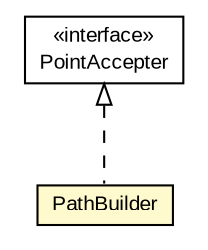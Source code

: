#!/usr/local/bin/dot
#
# Class diagram 
# Generated by UMLGraph version R5_6-24-gf6e263 (http://www.umlgraph.org/)
#

digraph G {
	edge [fontname="arial",fontsize=10,labelfontname="arial",labelfontsize=10];
	node [fontname="arial",fontsize=10,shape=plaintext];
	nodesep=0.25;
	ranksep=0.5;
	// org.osmdroid.util.PathBuilder
	c222480 [label=<<table title="org.osmdroid.util.PathBuilder" border="0" cellborder="1" cellspacing="0" cellpadding="2" port="p" bgcolor="lemonChiffon" href="./PathBuilder.html">
		<tr><td><table border="0" cellspacing="0" cellpadding="1">
<tr><td align="center" balign="center"> PathBuilder </td></tr>
		</table></td></tr>
		</table>>, URL="./PathBuilder.html", fontname="arial", fontcolor="black", fontsize=10.0];
	// org.osmdroid.util.PointAccepter
	c222481 [label=<<table title="org.osmdroid.util.PointAccepter" border="0" cellborder="1" cellspacing="0" cellpadding="2" port="p" href="./PointAccepter.html">
		<tr><td><table border="0" cellspacing="0" cellpadding="1">
<tr><td align="center" balign="center"> &#171;interface&#187; </td></tr>
<tr><td align="center" balign="center"> PointAccepter </td></tr>
		</table></td></tr>
		</table>>, URL="./PointAccepter.html", fontname="arial", fontcolor="black", fontsize=10.0];
	//org.osmdroid.util.PathBuilder implements org.osmdroid.util.PointAccepter
	c222481:p -> c222480:p [dir=back,arrowtail=empty,style=dashed];
}

